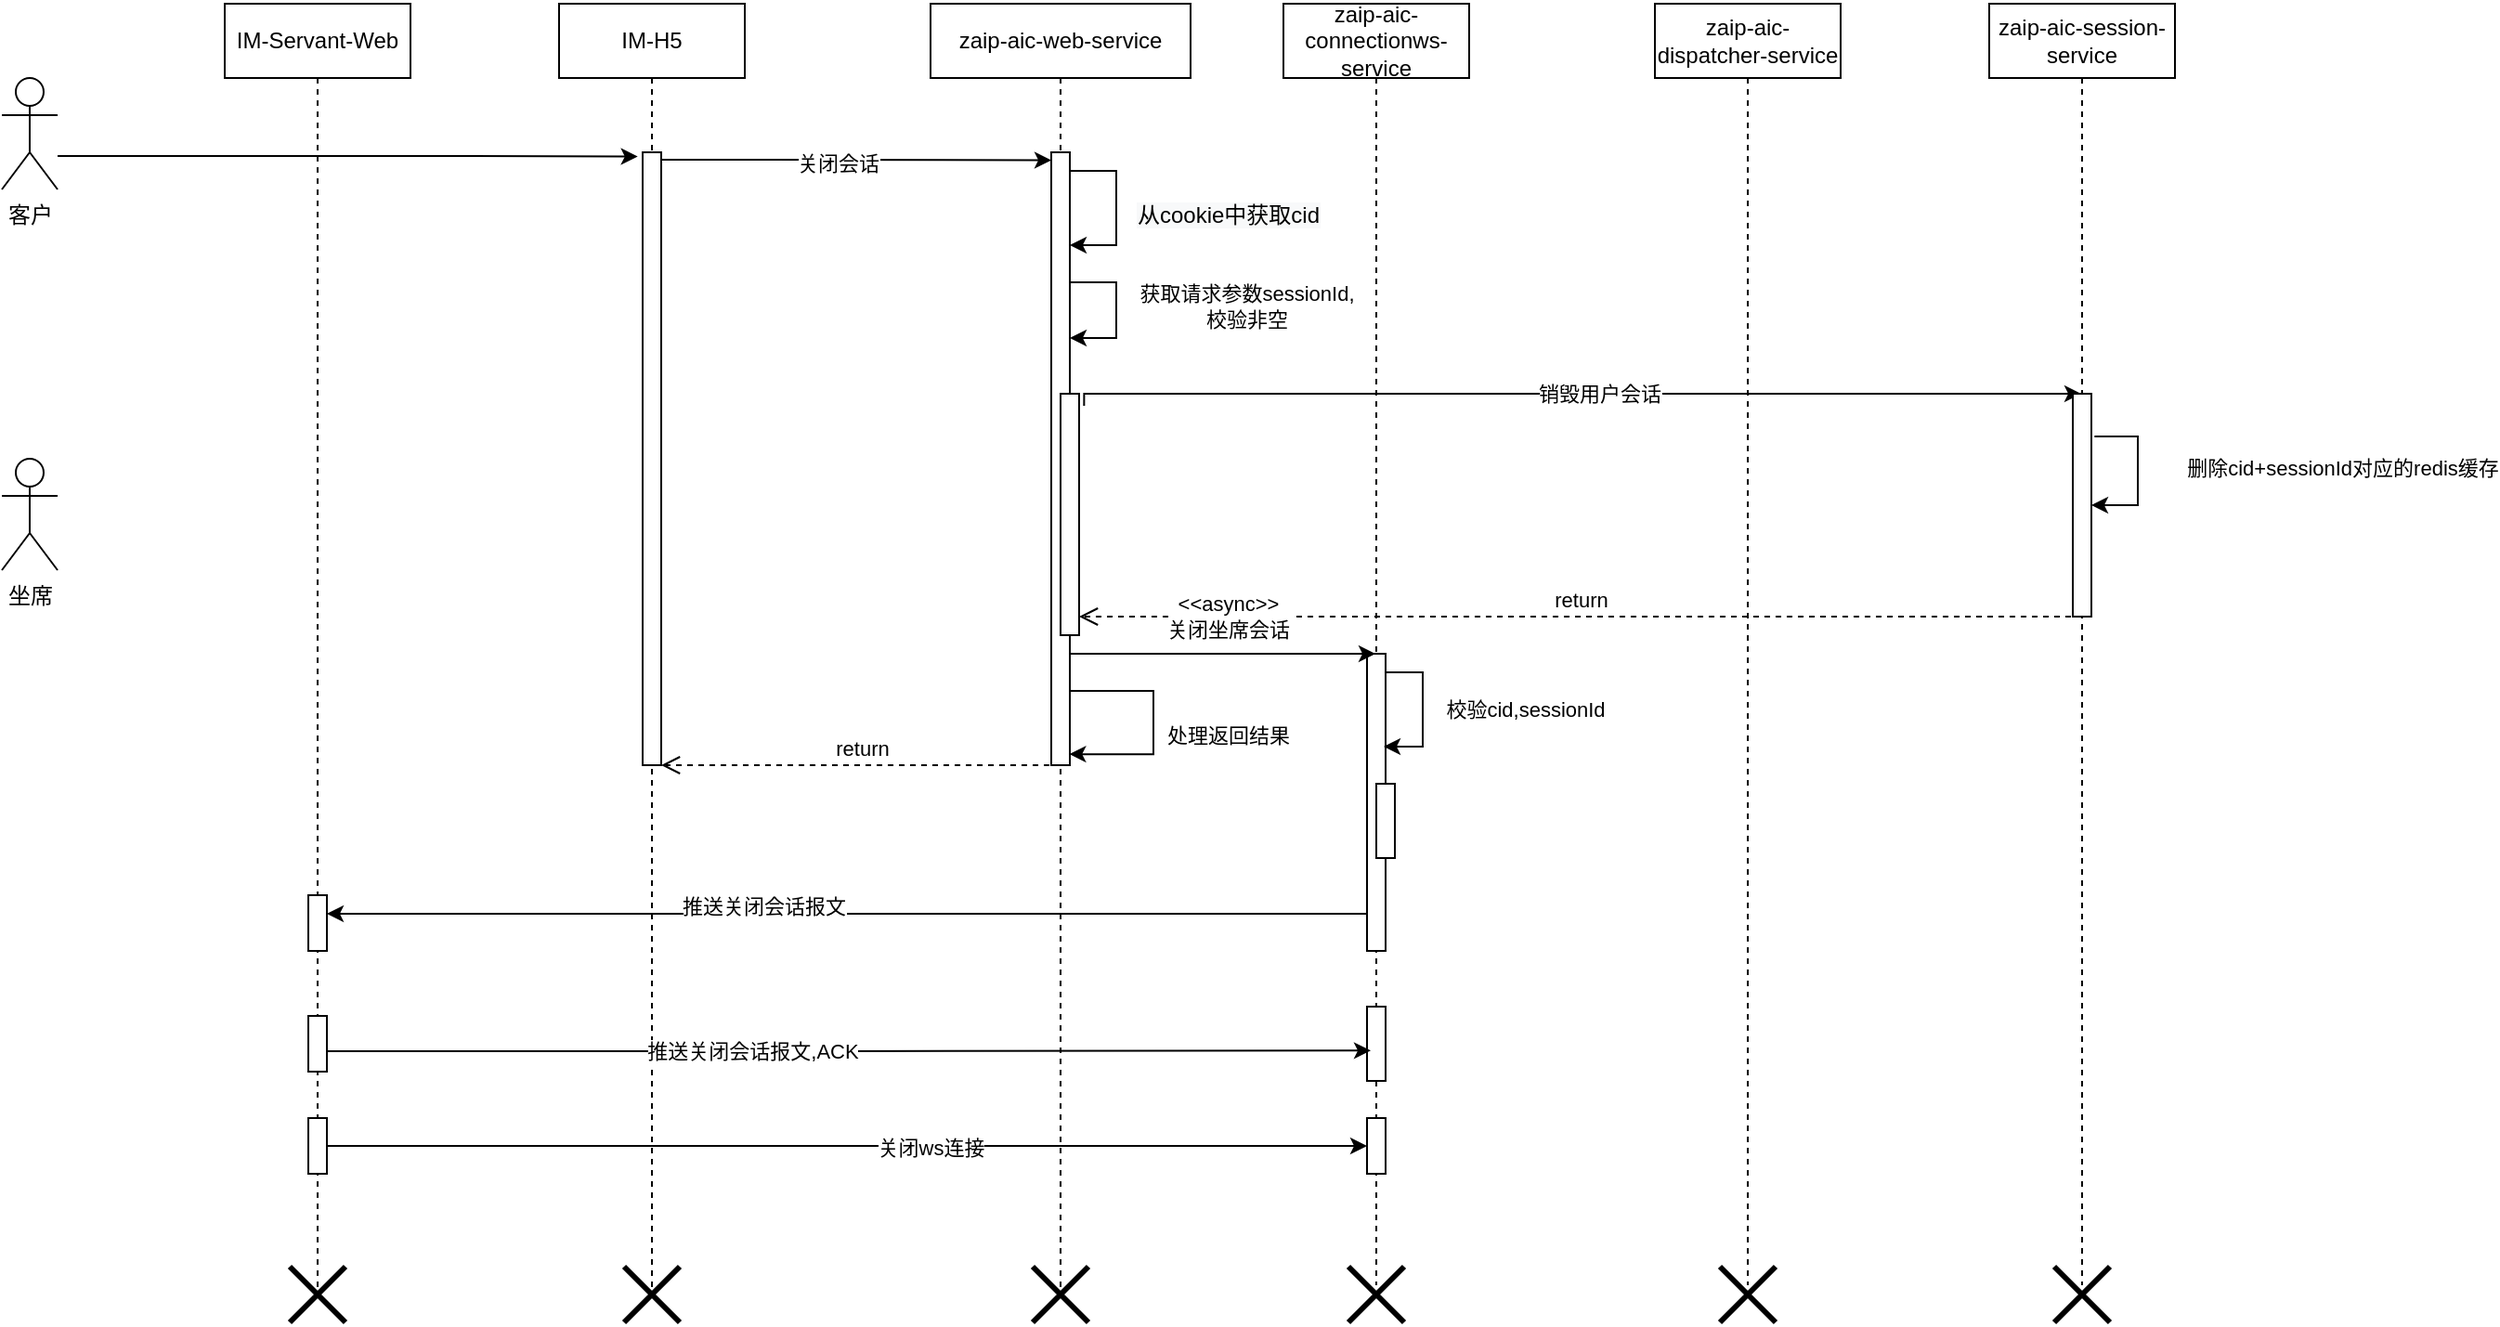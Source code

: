 <mxfile version="20.5.3" type="github">
  <diagram id="aC0cHqoq0AYvwJq9NSrj" name="第 1 页">
    <mxGraphModel dx="1609" dy="378" grid="1" gridSize="10" guides="1" tooltips="1" connect="1" arrows="1" fold="1" page="1" pageScale="1" pageWidth="827" pageHeight="1169" math="0" shadow="0">
      <root>
        <mxCell id="0" />
        <mxCell id="1" parent="0" />
        <mxCell id="LX_nnY6aulENI7ctJMNe-6" value="销毁用户会话" style="edgeStyle=orthogonalEdgeStyle;rounded=0;orthogonalLoop=1;jettySize=auto;html=1;exitX=1.267;exitY=0.05;exitDx=0;exitDy=0;exitPerimeter=0;" parent="1" source="LX_nnY6aulENI7ctJMNe-18" target="LX_nnY6aulENI7ctJMNe-3" edge="1">
          <mxGeometry x="0.045" relative="1" as="geometry">
            <Array as="points">
              <mxPoint x="223" y="280" />
            </Array>
            <mxPoint as="offset" />
          </mxGeometry>
        </mxCell>
        <mxCell id="LX_nnY6aulENI7ctJMNe-2" value="zaip-aic-connectionws-service" style="shape=umlLifeline;perimeter=lifelinePerimeter;whiteSpace=wrap;html=1;container=1;collapsible=0;recursiveResize=0;outlineConnect=0;" parent="1" vertex="1">
          <mxGeometry x="330" y="70" width="100" height="690" as="geometry" />
        </mxCell>
        <mxCell id="W0oWPmlOotF5yfCjIIyB-2" value="" style="html=1;points=[];perimeter=orthogonalPerimeter;" vertex="1" parent="LX_nnY6aulENI7ctJMNe-2">
          <mxGeometry x="45" y="350" width="10" height="160" as="geometry" />
        </mxCell>
        <mxCell id="W0oWPmlOotF5yfCjIIyB-3" value="校验cid,sessionId" style="edgeStyle=orthogonalEdgeStyle;rounded=0;orthogonalLoop=1;jettySize=auto;html=1;" edge="1" parent="LX_nnY6aulENI7ctJMNe-2" source="W0oWPmlOotF5yfCjIIyB-2">
          <mxGeometry x="-0.024" y="55" relative="1" as="geometry">
            <mxPoint x="54" y="400" as="targetPoint" />
            <Array as="points">
              <mxPoint x="75" y="360" />
              <mxPoint x="75" y="400" />
              <mxPoint x="54" y="400" />
            </Array>
            <mxPoint as="offset" />
          </mxGeometry>
        </mxCell>
        <mxCell id="W0oWPmlOotF5yfCjIIyB-4" value="" style="html=1;points=[];perimeter=orthogonalPerimeter;" vertex="1" parent="LX_nnY6aulENI7ctJMNe-2">
          <mxGeometry x="50" y="420" width="10" height="40" as="geometry" />
        </mxCell>
        <mxCell id="W0oWPmlOotF5yfCjIIyB-22" value="" style="html=1;points=[];perimeter=orthogonalPerimeter;" vertex="1" parent="LX_nnY6aulENI7ctJMNe-2">
          <mxGeometry x="45" y="540" width="10" height="40" as="geometry" />
        </mxCell>
        <mxCell id="W0oWPmlOotF5yfCjIIyB-27" value="" style="html=1;points=[];perimeter=orthogonalPerimeter;" vertex="1" parent="LX_nnY6aulENI7ctJMNe-2">
          <mxGeometry x="45" y="600" width="10" height="30" as="geometry" />
        </mxCell>
        <mxCell id="LX_nnY6aulENI7ctJMNe-3" value="zaip-aic-session-service" style="shape=umlLifeline;perimeter=lifelinePerimeter;whiteSpace=wrap;html=1;container=1;collapsible=0;recursiveResize=0;outlineConnect=0;" parent="1" vertex="1">
          <mxGeometry x="710" y="70" width="100" height="690" as="geometry" />
        </mxCell>
        <mxCell id="LX_nnY6aulENI7ctJMNe-14" value="" style="html=1;points=[];perimeter=orthogonalPerimeter;" parent="LX_nnY6aulENI7ctJMNe-3" vertex="1">
          <mxGeometry x="45" y="210" width="10" height="120" as="geometry" />
        </mxCell>
        <mxCell id="LX_nnY6aulENI7ctJMNe-15" value="删除cid+sessionId对应的redis缓存" style="edgeStyle=orthogonalEdgeStyle;rounded=0;orthogonalLoop=1;jettySize=auto;html=1;exitX=1.167;exitY=0.192;exitDx=0;exitDy=0;exitPerimeter=0;" parent="LX_nnY6aulENI7ctJMNe-3" source="LX_nnY6aulENI7ctJMNe-14" target="LX_nnY6aulENI7ctJMNe-14" edge="1">
          <mxGeometry x="-0.055" y="110" relative="1" as="geometry">
            <Array as="points">
              <mxPoint x="80" y="233" />
              <mxPoint x="80" y="270" />
            </Array>
            <mxPoint as="offset" />
          </mxGeometry>
        </mxCell>
        <mxCell id="LX_nnY6aulENI7ctJMNe-4" value="zaip-aic-dispatcher-service" style="shape=umlLifeline;perimeter=lifelinePerimeter;whiteSpace=wrap;html=1;container=1;collapsible=0;recursiveResize=0;outlineConnect=0;" parent="1" vertex="1">
          <mxGeometry x="530" y="70" width="100" height="690" as="geometry" />
        </mxCell>
        <mxCell id="LX_nnY6aulENI7ctJMNe-1" value="zaip-aic-web-service" style="shape=umlLifeline;perimeter=lifelinePerimeter;whiteSpace=wrap;html=1;container=1;collapsible=0;recursiveResize=0;outlineConnect=0;" parent="1" vertex="1">
          <mxGeometry x="140" y="70" width="140" height="700" as="geometry" />
        </mxCell>
        <mxCell id="LX_nnY6aulENI7ctJMNe-7" value="" style="html=1;points=[];perimeter=orthogonalPerimeter;" parent="LX_nnY6aulENI7ctJMNe-1" vertex="1">
          <mxGeometry x="65" y="80" width="10" height="330" as="geometry" />
        </mxCell>
        <mxCell id="LX_nnY6aulENI7ctJMNe-9" value="&#xa;&lt;span style=&quot;color: rgb(0, 0, 0); font-family: Helvetica; font-size: 12px; font-style: normal; font-variant-ligatures: normal; font-variant-caps: normal; font-weight: 400; letter-spacing: normal; orphans: 2; text-align: center; text-indent: 0px; text-transform: none; widows: 2; word-spacing: 0px; -webkit-text-stroke-width: 0px; background-color: rgb(248, 249, 250); text-decoration-thickness: initial; text-decoration-style: initial; text-decoration-color: initial; float: none; display: inline !important;&quot;&gt;从cookie中获取cid&lt;/span&gt;&#xa;&#xa;" style="edgeStyle=orthogonalEdgeStyle;rounded=0;orthogonalLoop=1;jettySize=auto;html=1;" parent="LX_nnY6aulENI7ctJMNe-1" source="LX_nnY6aulENI7ctJMNe-7" target="LX_nnY6aulENI7ctJMNe-7" edge="1">
          <mxGeometry x="0.222" y="60" relative="1" as="geometry">
            <Array as="points">
              <mxPoint x="100" y="90" />
              <mxPoint x="100" y="130" />
            </Array>
            <mxPoint as="offset" />
          </mxGeometry>
        </mxCell>
        <mxCell id="LX_nnY6aulENI7ctJMNe-17" value="获取请求参数sessionId,&lt;br&gt;校验非空&lt;br&gt;" style="edgeStyle=orthogonalEdgeStyle;rounded=0;orthogonalLoop=1;jettySize=auto;html=1;" parent="LX_nnY6aulENI7ctJMNe-1" edge="1">
          <mxGeometry x="-0.067" y="70" relative="1" as="geometry">
            <mxPoint x="75" y="150" as="sourcePoint" />
            <mxPoint x="75" y="180" as="targetPoint" />
            <Array as="points">
              <mxPoint x="100" y="150" />
              <mxPoint x="100" y="180" />
            </Array>
            <mxPoint as="offset" />
          </mxGeometry>
        </mxCell>
        <mxCell id="LX_nnY6aulENI7ctJMNe-27" value="处理返回结果" style="edgeStyle=orthogonalEdgeStyle;rounded=0;orthogonalLoop=1;jettySize=auto;html=1;entryX=0.967;entryY=0.982;entryDx=0;entryDy=0;entryPerimeter=0;" parent="LX_nnY6aulENI7ctJMNe-1" target="LX_nnY6aulENI7ctJMNe-7" edge="1">
          <mxGeometry x="0.101" y="40" relative="1" as="geometry">
            <Array as="points">
              <mxPoint x="75" y="370" />
              <mxPoint x="120" y="370" />
              <mxPoint x="120" y="404" />
            </Array>
            <mxPoint as="offset" />
            <mxPoint x="75" y="370" as="sourcePoint" />
          </mxGeometry>
        </mxCell>
        <mxCell id="LX_nnY6aulENI7ctJMNe-18" value="" style="html=1;points=[];perimeter=orthogonalPerimeter;" parent="LX_nnY6aulENI7ctJMNe-1" vertex="1">
          <mxGeometry x="70" y="210" width="10" height="130" as="geometry" />
        </mxCell>
        <mxCell id="W0oWPmlOotF5yfCjIIyB-42" value="" style="shape=umlDestroy;whiteSpace=wrap;html=1;strokeWidth=3;" vertex="1" parent="LX_nnY6aulENI7ctJMNe-1">
          <mxGeometry x="55" y="680" width="30" height="30" as="geometry" />
        </mxCell>
        <mxCell id="LX_nnY6aulENI7ctJMNe-24" value="return" style="html=1;verticalAlign=bottom;endArrow=open;dashed=1;endSize=8;rounded=0;" parent="1" edge="1">
          <mxGeometry relative="1" as="geometry">
            <mxPoint x="760" y="400" as="sourcePoint" />
            <mxPoint x="220" y="400" as="targetPoint" />
          </mxGeometry>
        </mxCell>
        <mxCell id="LX_nnY6aulENI7ctJMNe-28" value="return" style="html=1;verticalAlign=bottom;endArrow=open;dashed=1;endSize=8;rounded=0;" parent="1" edge="1" target="W0oWPmlOotF5yfCjIIyB-13">
          <mxGeometry relative="1" as="geometry">
            <mxPoint x="210" y="480" as="sourcePoint" />
            <mxPoint x="130" y="480" as="targetPoint" />
          </mxGeometry>
        </mxCell>
        <mxCell id="W0oWPmlOotF5yfCjIIyB-1" value="&amp;lt;&amp;lt;async&amp;gt;&amp;gt;&lt;br&gt;关闭坐席会话" style="edgeStyle=orthogonalEdgeStyle;rounded=0;orthogonalLoop=1;jettySize=auto;html=1;" edge="1" parent="1" source="LX_nnY6aulENI7ctJMNe-7" target="LX_nnY6aulENI7ctJMNe-2">
          <mxGeometry x="0.033" y="20" relative="1" as="geometry">
            <mxPoint x="310" y="420" as="targetPoint" />
            <Array as="points">
              <mxPoint x="310" y="420" />
              <mxPoint x="310" y="420" />
            </Array>
            <mxPoint as="offset" />
          </mxGeometry>
        </mxCell>
        <mxCell id="W0oWPmlOotF5yfCjIIyB-14" style="edgeStyle=orthogonalEdgeStyle;rounded=0;orthogonalLoop=1;jettySize=auto;html=1;entryX=-0.267;entryY=0.007;entryDx=0;entryDy=0;entryPerimeter=0;" edge="1" parent="1" source="W0oWPmlOotF5yfCjIIyB-9" target="W0oWPmlOotF5yfCjIIyB-13">
          <mxGeometry relative="1" as="geometry">
            <Array as="points">
              <mxPoint x="-120" y="152" />
              <mxPoint x="-120" y="152" />
            </Array>
          </mxGeometry>
        </mxCell>
        <mxCell id="W0oWPmlOotF5yfCjIIyB-9" value="客户" style="shape=umlActor;verticalLabelPosition=bottom;verticalAlign=top;html=1;" vertex="1" parent="1">
          <mxGeometry x="-360" y="110" width="30" height="60" as="geometry" />
        </mxCell>
        <mxCell id="W0oWPmlOotF5yfCjIIyB-11" value="IM-H5" style="shape=umlLifeline;perimeter=lifelinePerimeter;whiteSpace=wrap;html=1;container=1;collapsible=0;recursiveResize=0;outlineConnect=0;" vertex="1" parent="1">
          <mxGeometry x="-60" y="70" width="100" height="700" as="geometry" />
        </mxCell>
        <mxCell id="W0oWPmlOotF5yfCjIIyB-13" value="" style="html=1;points=[];perimeter=orthogonalPerimeter;" vertex="1" parent="W0oWPmlOotF5yfCjIIyB-11">
          <mxGeometry x="45" y="80" width="10" height="330" as="geometry" />
        </mxCell>
        <mxCell id="W0oWPmlOotF5yfCjIIyB-30" value="" style="shape=umlDestroy;whiteSpace=wrap;html=1;strokeWidth=3;" vertex="1" parent="W0oWPmlOotF5yfCjIIyB-11">
          <mxGeometry x="35" y="680" width="30" height="30" as="geometry" />
        </mxCell>
        <mxCell id="W0oWPmlOotF5yfCjIIyB-15" style="edgeStyle=orthogonalEdgeStyle;rounded=0;orthogonalLoop=1;jettySize=auto;html=1;entryX=0;entryY=0.013;entryDx=0;entryDy=0;entryPerimeter=0;" edge="1" parent="1" source="W0oWPmlOotF5yfCjIIyB-13" target="LX_nnY6aulENI7ctJMNe-7">
          <mxGeometry relative="1" as="geometry">
            <Array as="points">
              <mxPoint x="50" y="154" />
              <mxPoint x="50" y="154" />
            </Array>
          </mxGeometry>
        </mxCell>
        <mxCell id="W0oWPmlOotF5yfCjIIyB-16" value="关闭会话" style="edgeLabel;html=1;align=center;verticalAlign=middle;resizable=0;points=[];" vertex="1" connectable="0" parent="W0oWPmlOotF5yfCjIIyB-15">
          <mxGeometry x="-0.2" y="-2" relative="1" as="geometry">
            <mxPoint x="11" as="offset" />
          </mxGeometry>
        </mxCell>
        <mxCell id="W0oWPmlOotF5yfCjIIyB-20" style="edgeStyle=orthogonalEdgeStyle;rounded=0;orthogonalLoop=1;jettySize=auto;html=1;" edge="1" parent="1" source="W0oWPmlOotF5yfCjIIyB-2" target="W0oWPmlOotF5yfCjIIyB-18">
          <mxGeometry relative="1" as="geometry">
            <Array as="points">
              <mxPoint x="260" y="560" />
              <mxPoint x="260" y="560" />
            </Array>
          </mxGeometry>
        </mxCell>
        <mxCell id="W0oWPmlOotF5yfCjIIyB-24" value="推送关闭会话报文" style="edgeLabel;html=1;align=center;verticalAlign=middle;resizable=0;points=[];" vertex="1" connectable="0" parent="W0oWPmlOotF5yfCjIIyB-20">
          <mxGeometry x="0.161" y="-4" relative="1" as="geometry">
            <mxPoint as="offset" />
          </mxGeometry>
        </mxCell>
        <mxCell id="W0oWPmlOotF5yfCjIIyB-23" style="edgeStyle=orthogonalEdgeStyle;rounded=0;orthogonalLoop=1;jettySize=auto;html=1;entryX=0.2;entryY=0.592;entryDx=0;entryDy=0;entryPerimeter=0;" edge="1" parent="1" source="W0oWPmlOotF5yfCjIIyB-21" target="W0oWPmlOotF5yfCjIIyB-22">
          <mxGeometry relative="1" as="geometry">
            <Array as="points">
              <mxPoint x="90" y="634" />
              <mxPoint x="90" y="634" />
            </Array>
          </mxGeometry>
        </mxCell>
        <mxCell id="W0oWPmlOotF5yfCjIIyB-25" value="推送关闭会话报文,ACK" style="edgeLabel;html=1;align=center;verticalAlign=middle;resizable=0;points=[];" vertex="1" connectable="0" parent="W0oWPmlOotF5yfCjIIyB-23">
          <mxGeometry x="-0.187" relative="1" as="geometry">
            <mxPoint as="offset" />
          </mxGeometry>
        </mxCell>
        <mxCell id="W0oWPmlOotF5yfCjIIyB-28" style="edgeStyle=orthogonalEdgeStyle;rounded=0;orthogonalLoop=1;jettySize=auto;html=1;" edge="1" parent="1" source="W0oWPmlOotF5yfCjIIyB-26" target="W0oWPmlOotF5yfCjIIyB-27">
          <mxGeometry relative="1" as="geometry" />
        </mxCell>
        <mxCell id="W0oWPmlOotF5yfCjIIyB-29" value="关闭ws连接" style="edgeLabel;html=1;align=center;verticalAlign=middle;resizable=0;points=[];" vertex="1" connectable="0" parent="W0oWPmlOotF5yfCjIIyB-28">
          <mxGeometry x="0.161" y="-1" relative="1" as="geometry">
            <mxPoint as="offset" />
          </mxGeometry>
        </mxCell>
        <mxCell id="W0oWPmlOotF5yfCjIIyB-31" value="" style="shape=umlDestroy;whiteSpace=wrap;html=1;strokeWidth=3;" vertex="1" parent="1">
          <mxGeometry x="365" y="750" width="30" height="30" as="geometry" />
        </mxCell>
        <mxCell id="W0oWPmlOotF5yfCjIIyB-32" value="" style="shape=umlDestroy;whiteSpace=wrap;html=1;strokeWidth=3;" vertex="1" parent="1">
          <mxGeometry x="565" y="750" width="30" height="30" as="geometry" />
        </mxCell>
        <mxCell id="W0oWPmlOotF5yfCjIIyB-33" value="" style="shape=umlDestroy;whiteSpace=wrap;html=1;strokeWidth=3;" vertex="1" parent="1">
          <mxGeometry x="745" y="750" width="30" height="30" as="geometry" />
        </mxCell>
        <mxCell id="W0oWPmlOotF5yfCjIIyB-48" value="坐席" style="shape=umlActor;verticalLabelPosition=bottom;verticalAlign=top;html=1;" vertex="1" parent="1">
          <mxGeometry x="-360" y="315" width="30" height="60" as="geometry" />
        </mxCell>
        <mxCell id="W0oWPmlOotF5yfCjIIyB-51" value="IM-Servant-Web" style="shape=umlLifeline;perimeter=lifelinePerimeter;whiteSpace=wrap;html=1;container=1;collapsible=0;recursiveResize=0;outlineConnect=0;" vertex="1" parent="1">
          <mxGeometry x="-240" y="70" width="100" height="700" as="geometry" />
        </mxCell>
        <mxCell id="W0oWPmlOotF5yfCjIIyB-18" value="" style="html=1;points=[];perimeter=orthogonalPerimeter;" vertex="1" parent="W0oWPmlOotF5yfCjIIyB-51">
          <mxGeometry x="45" y="480" width="10" height="30" as="geometry" />
        </mxCell>
        <mxCell id="W0oWPmlOotF5yfCjIIyB-21" value="" style="html=1;points=[];perimeter=orthogonalPerimeter;" vertex="1" parent="W0oWPmlOotF5yfCjIIyB-51">
          <mxGeometry x="45" y="545" width="10" height="30" as="geometry" />
        </mxCell>
        <mxCell id="W0oWPmlOotF5yfCjIIyB-26" value="" style="html=1;points=[];perimeter=orthogonalPerimeter;" vertex="1" parent="W0oWPmlOotF5yfCjIIyB-51">
          <mxGeometry x="45" y="600" width="10" height="30" as="geometry" />
        </mxCell>
        <mxCell id="W0oWPmlOotF5yfCjIIyB-52" value="" style="shape=umlDestroy;whiteSpace=wrap;html=1;strokeWidth=3;" vertex="1" parent="W0oWPmlOotF5yfCjIIyB-51">
          <mxGeometry x="35" y="680" width="30" height="30" as="geometry" />
        </mxCell>
      </root>
    </mxGraphModel>
  </diagram>
</mxfile>
